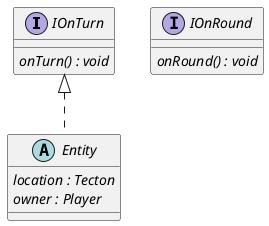 @startuml core

interface IOnTurn{
    {abstract} onTurn() : void
}

interface IOnRound{
    {abstract} onRound() : void
}

abstract class Entity implements IOnTurn{
    {abstract} location : Tecton
    {abstract} owner : Player
}

@enduml